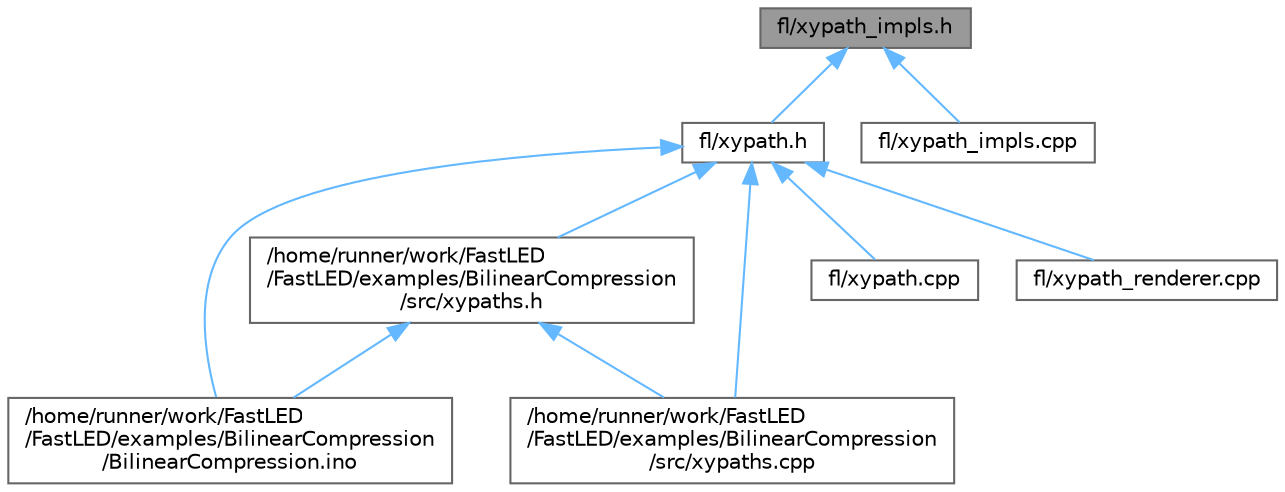 digraph "fl/xypath_impls.h"
{
 // INTERACTIVE_SVG=YES
 // LATEX_PDF_SIZE
  bgcolor="transparent";
  edge [fontname=Helvetica,fontsize=10,labelfontname=Helvetica,labelfontsize=10];
  node [fontname=Helvetica,fontsize=10,shape=box,height=0.2,width=0.4];
  Node1 [id="Node000001",label="fl/xypath_impls.h",height=0.2,width=0.4,color="gray40", fillcolor="grey60", style="filled", fontcolor="black",tooltip=" "];
  Node1 -> Node2 [id="edge1_Node000001_Node000002",dir="back",color="steelblue1",style="solid",tooltip=" "];
  Node2 [id="Node000002",label="fl/xypath.h",height=0.2,width=0.4,color="grey40", fillcolor="white", style="filled",URL="$d5/df2/xypath_8h.html",tooltip=" "];
  Node2 -> Node3 [id="edge2_Node000002_Node000003",dir="back",color="steelblue1",style="solid",tooltip=" "];
  Node3 [id="Node000003",label="/home/runner/work/FastLED\l/FastLED/examples/BilinearCompression\l/BilinearCompression.ino",height=0.2,width=0.4,color="grey40", fillcolor="white", style="filled",URL="$da/d05/_bilinear_compression_8ino.html",tooltip=" "];
  Node2 -> Node4 [id="edge3_Node000002_Node000004",dir="back",color="steelblue1",style="solid",tooltip=" "];
  Node4 [id="Node000004",label="/home/runner/work/FastLED\l/FastLED/examples/BilinearCompression\l/src/xypaths.cpp",height=0.2,width=0.4,color="grey40", fillcolor="white", style="filled",URL="$da/df1/xypaths_8cpp.html",tooltip=" "];
  Node2 -> Node5 [id="edge4_Node000002_Node000005",dir="back",color="steelblue1",style="solid",tooltip=" "];
  Node5 [id="Node000005",label="/home/runner/work/FastLED\l/FastLED/examples/BilinearCompression\l/src/xypaths.h",height=0.2,width=0.4,color="grey40", fillcolor="white", style="filled",URL="$d9/dea/xypaths_8h.html",tooltip=" "];
  Node5 -> Node3 [id="edge5_Node000005_Node000003",dir="back",color="steelblue1",style="solid",tooltip=" "];
  Node5 -> Node4 [id="edge6_Node000005_Node000004",dir="back",color="steelblue1",style="solid",tooltip=" "];
  Node2 -> Node6 [id="edge7_Node000002_Node000006",dir="back",color="steelblue1",style="solid",tooltip=" "];
  Node6 [id="Node000006",label="fl/xypath.cpp",height=0.2,width=0.4,color="grey40", fillcolor="white", style="filled",URL="$d4/d78/xypath_8cpp.html",tooltip=" "];
  Node2 -> Node7 [id="edge8_Node000002_Node000007",dir="back",color="steelblue1",style="solid",tooltip=" "];
  Node7 [id="Node000007",label="fl/xypath_renderer.cpp",height=0.2,width=0.4,color="grey40", fillcolor="white", style="filled",URL="$d2/d31/xypath__renderer_8cpp.html",tooltip=" "];
  Node1 -> Node8 [id="edge9_Node000001_Node000008",dir="back",color="steelblue1",style="solid",tooltip=" "];
  Node8 [id="Node000008",label="fl/xypath_impls.cpp",height=0.2,width=0.4,color="grey40", fillcolor="white", style="filled",URL="$d4/db1/xypath__impls_8cpp.html",tooltip=" "];
}
